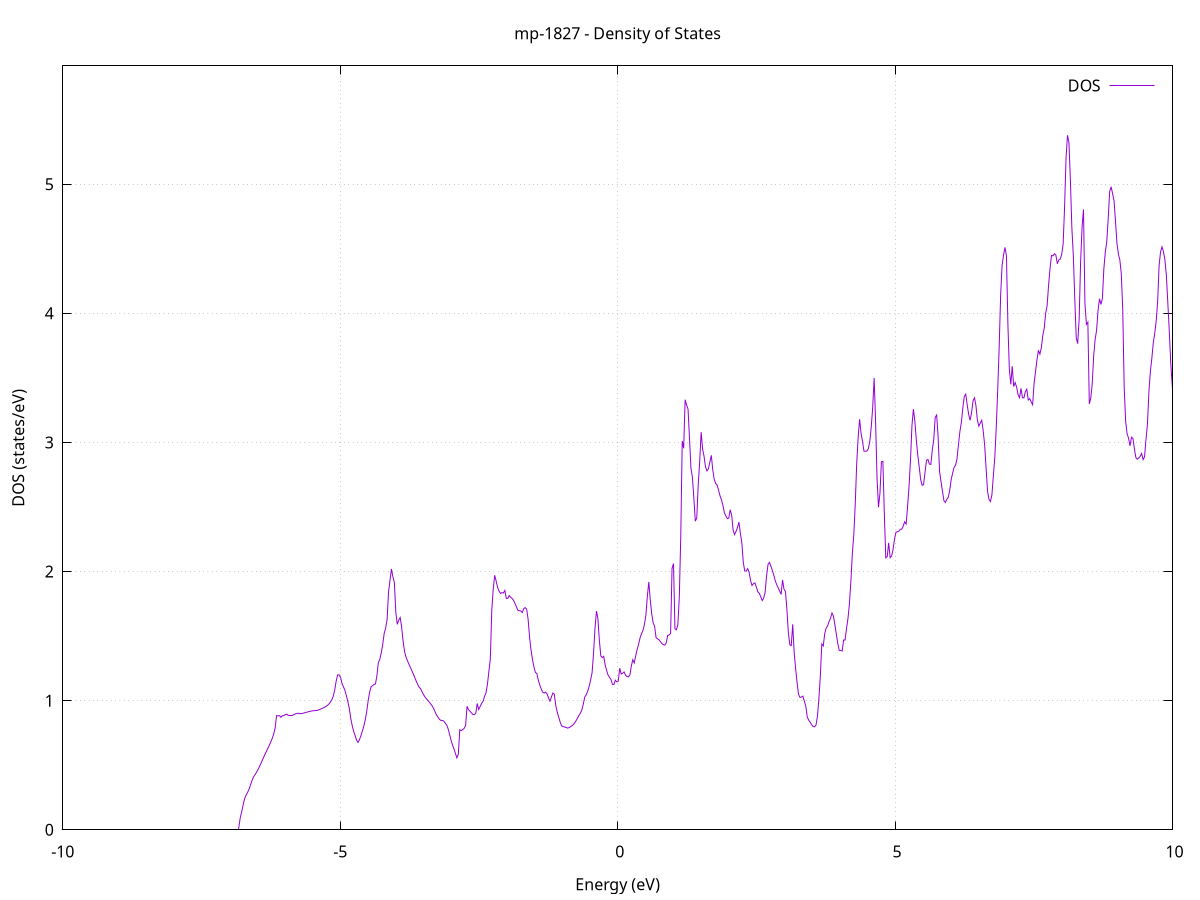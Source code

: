 set title 'mp-1827 - Density of States'
set xlabel 'Energy (eV)'
set ylabel 'DOS (states/eV)'
set grid
set xrange [-10:10]
set yrange [0:5.917]
set xzeroaxis lt -1
set terminal png size 800,600
set output 'mp-1827_dos_gnuplot.png'
plot '-' using 1:2 with lines title 'DOS'
-34.629000 0.000000
-34.602800 0.000000
-34.576600 0.000000
-34.550400 0.000000
-34.524200 0.000000
-34.498000 0.000000
-34.471800 0.000000
-34.445600 0.000000
-34.419400 0.000000
-34.393200 0.000000
-34.367000 0.000000
-34.340800 0.000000
-34.314600 0.000000
-34.288400 0.000000
-34.262100 0.000000
-34.235900 0.000000
-34.209700 0.000000
-34.183500 0.000000
-34.157300 0.000000
-34.131100 0.000000
-34.104900 0.000000
-34.078700 0.000000
-34.052500 0.000000
-34.026300 0.000000
-34.000100 0.000000
-33.973900 0.000000
-33.947700 0.000000
-33.921500 0.000000
-33.895300 0.000000
-33.869100 0.000000
-33.842900 0.000000
-33.816700 0.000000
-33.790500 0.000000
-33.764300 0.000000
-33.738100 0.000000
-33.711900 0.000000
-33.685700 0.000000
-33.659500 0.000000
-33.633300 0.000000
-33.607100 0.000000
-33.580900 0.000000
-33.554700 0.000000
-33.528500 0.000000
-33.502300 0.000000
-33.476100 0.000000
-33.449900 0.000000
-33.423700 0.000000
-33.397500 0.000000
-33.371300 0.000000
-33.345100 0.000000
-33.318800 0.000000
-33.292600 0.000000
-33.266400 0.000000
-33.240200 0.000000
-33.214000 0.000000
-33.187800 0.000000
-33.161600 0.000000
-33.135400 0.000000
-33.109200 0.000000
-33.083000 0.000000
-33.056800 0.000000
-33.030600 0.000000
-33.004400 0.000000
-32.978200 0.000000
-32.952000 0.000000
-32.925800 0.000000
-32.899600 0.000000
-32.873400 0.000000
-32.847200 0.000000
-32.821000 0.000000
-32.794800 0.000000
-32.768600 0.000000
-32.742400 0.000000
-32.716200 0.000000
-32.690000 0.000000
-32.663800 0.000000
-32.637600 0.000000
-32.611400 0.000000
-32.585200 0.000000
-32.559000 0.000000
-32.532800 0.000000
-32.506600 0.000000
-32.480400 0.000000
-32.454200 0.000000
-32.428000 0.000000
-32.401800 0.000000
-32.375500 0.000000
-32.349300 0.000000
-32.323100 0.000000
-32.296900 0.000000
-32.270700 0.000000
-32.244500 484.019100
-32.218300 0.000000
-32.192100 0.000000
-32.165900 0.000000
-32.139700 0.000000
-32.113500 0.000000
-32.087300 0.000000
-32.061100 0.000000
-32.034900 0.000000
-32.008700 0.000000
-31.982500 0.000000
-31.956300 0.000000
-31.930100 0.000000
-31.903900 0.000000
-31.877700 0.000000
-31.851500 0.000000
-31.825300 0.000000
-31.799100 0.000000
-31.772900 0.000000
-31.746700 0.000000
-31.720500 0.000000
-31.694300 0.000000
-31.668100 0.000000
-31.641900 0.000000
-31.615700 0.000000
-31.589500 0.000000
-31.563300 0.000000
-31.537100 0.000000
-31.510900 0.000000
-31.484700 0.000000
-31.458500 0.000000
-31.432200 0.000000
-31.406000 0.000000
-31.379800 0.000000
-31.353600 0.000000
-31.327400 0.000000
-31.301200 0.000000
-31.275000 0.000000
-31.248800 0.000000
-31.222600 0.000000
-31.196400 0.000000
-31.170200 0.000000
-31.144000 0.000000
-31.117800 0.000000
-31.091600 0.000000
-31.065400 0.000000
-31.039200 0.000000
-31.013000 0.000000
-30.986800 0.000000
-30.960600 0.000000
-30.934400 0.000000
-30.908200 0.000000
-30.882000 0.000000
-30.855800 0.000000
-30.829600 0.000000
-30.803400 0.000000
-30.777200 0.000000
-30.751000 0.000000
-30.724800 0.000000
-30.698600 0.000000
-30.672400 0.000000
-30.646200 0.000000
-30.620000 0.000000
-30.593800 0.000000
-30.567600 0.000000
-30.541400 0.000000
-30.515200 0.000000
-30.488900 0.000000
-30.462700 0.000000
-30.436500 0.000000
-30.410300 0.000000
-30.384100 0.000000
-30.357900 0.000000
-30.331700 0.000000
-30.305500 0.000000
-30.279300 0.000000
-30.253100 0.000000
-30.226900 0.000000
-30.200700 0.000000
-30.174500 0.000000
-30.148300 0.000000
-30.122100 0.000000
-30.095900 0.000000
-30.069700 0.000000
-30.043500 0.000000
-30.017300 0.000000
-29.991100 0.000000
-29.964900 0.000000
-29.938700 0.000000
-29.912500 0.000000
-29.886300 0.000000
-29.860100 0.000000
-29.833900 0.000000
-29.807700 0.000000
-29.781500 0.000000
-29.755300 0.000000
-29.729100 0.000000
-29.702900 0.000000
-29.676700 0.000000
-29.650500 0.000000
-29.624300 0.000000
-29.598100 0.000000
-29.571900 0.000000
-29.545600 0.000000
-29.519400 0.000000
-29.493200 0.000000
-29.467000 0.000000
-29.440800 0.000000
-29.414600 0.000000
-29.388400 0.000000
-29.362200 0.000000
-29.336000 0.000000
-29.309800 0.000000
-29.283600 0.000000
-29.257400 0.000000
-29.231200 0.000000
-29.205000 0.000000
-29.178800 0.000000
-29.152600 0.000000
-29.126400 0.000000
-29.100200 0.000000
-29.074000 0.000000
-29.047800 0.000000
-29.021600 0.000000
-28.995400 0.000000
-28.969200 0.000000
-28.943000 0.000000
-28.916800 0.000000
-28.890600 0.000000
-28.864400 0.000000
-28.838200 0.000000
-28.812000 0.000000
-28.785800 0.000000
-28.759600 0.000000
-28.733400 0.000000
-28.707200 0.000000
-28.681000 0.000000
-28.654800 0.000000
-28.628600 0.000000
-28.602300 0.000000
-28.576100 0.000000
-28.549900 0.000000
-28.523700 0.000000
-28.497500 0.000000
-28.471300 0.000000
-28.445100 0.000000
-28.418900 0.000000
-28.392700 0.000000
-28.366500 0.000000
-28.340300 0.000000
-28.314100 0.000000
-28.287900 0.000000
-28.261700 0.000000
-28.235500 0.000000
-28.209300 0.000000
-28.183100 0.000000
-28.156900 0.000000
-28.130700 0.000000
-28.104500 0.000000
-28.078300 0.000000
-28.052100 0.000000
-28.025900 0.000000
-27.999700 0.000000
-27.973500 0.000000
-27.947300 0.000000
-27.921100 0.000000
-27.894900 0.000000
-27.868700 0.000000
-27.842500 0.000000
-27.816300 0.000000
-27.790100 0.000000
-27.763900 0.000000
-27.737700 0.000000
-27.711500 0.000000
-27.685300 0.000000
-27.659000 0.000000
-27.632800 0.000000
-27.606600 0.000000
-27.580400 0.000000
-27.554200 0.000000
-27.528000 0.000000
-27.501800 0.000000
-27.475600 0.000000
-27.449400 0.000000
-27.423200 0.000000
-27.397000 0.000000
-27.370800 0.000000
-27.344600 0.000000
-27.318400 0.000000
-27.292200 0.000000
-27.266000 0.000000
-27.239800 0.000000
-27.213600 0.000000
-27.187400 0.000000
-27.161200 0.000000
-27.135000 0.000000
-27.108800 0.000000
-27.082600 0.000000
-27.056400 0.000000
-27.030200 0.000000
-27.004000 0.000000
-26.977800 0.000000
-26.951600 0.000000
-26.925400 0.000000
-26.899200 0.000000
-26.873000 0.000000
-26.846800 0.000000
-26.820600 0.000000
-26.794400 0.000000
-26.768200 0.000000
-26.742000 0.000000
-26.715700 0.000000
-26.689500 0.000000
-26.663300 0.000000
-26.637100 0.000000
-26.610900 0.000000
-26.584700 0.000000
-26.558500 0.000000
-26.532300 0.000000
-26.506100 0.000000
-26.479900 0.000000
-26.453700 0.000000
-26.427500 0.000000
-26.401300 0.000000
-26.375100 0.000000
-26.348900 0.000000
-26.322700 0.000000
-26.296500 0.000000
-26.270300 0.000000
-26.244100 0.000000
-26.217900 0.000000
-26.191700 0.000000
-26.165500 0.000000
-26.139300 0.000000
-26.113100 0.000000
-26.086900 0.000000
-26.060700 0.000000
-26.034500 0.000000
-26.008300 0.000000
-25.982100 0.000000
-25.955900 0.000000
-25.929700 0.000000
-25.903500 0.000000
-25.877300 0.000000
-25.851100 0.000000
-25.824900 0.000000
-25.798700 0.000000
-25.772400 0.000000
-25.746200 0.000000
-25.720000 0.000000
-25.693800 0.000000
-25.667600 0.000000
-25.641400 0.000000
-25.615200 0.000000
-25.589000 0.000000
-25.562800 0.000000
-25.536600 0.000000
-25.510400 0.000000
-25.484200 0.000000
-25.458000 0.000000
-25.431800 0.000000
-25.405600 0.000000
-25.379400 0.000000
-25.353200 0.000000
-25.327000 0.000000
-25.300800 0.000000
-25.274600 0.000000
-25.248400 0.000000
-25.222200 0.000000
-25.196000 0.000000
-25.169800 0.000000
-25.143600 0.000000
-25.117400 0.000000
-25.091200 0.000000
-25.065000 0.000000
-25.038800 0.000000
-25.012600 0.000000
-24.986400 0.000000
-24.960200 0.000000
-24.934000 0.000000
-24.907800 0.000000
-24.881600 0.000000
-24.855300 0.000000
-24.829100 0.000000
-24.802900 0.000000
-24.776700 0.000000
-24.750500 0.000000
-24.724300 0.000000
-24.698100 0.000000
-24.671900 0.000000
-24.645700 0.000000
-24.619500 0.000000
-24.593300 0.000000
-24.567100 0.000000
-24.540900 0.000000
-24.514700 0.000000
-24.488500 0.000000
-24.462300 0.000000
-24.436100 0.000000
-24.409900 0.000000
-24.383700 0.000000
-24.357500 0.000000
-24.331300 0.000000
-24.305100 0.000000
-24.278900 0.000000
-24.252700 0.000000
-24.226500 0.000000
-24.200300 0.000000
-24.174100 0.000000
-24.147900 0.000000
-24.121700 0.000000
-24.095500 0.000000
-24.069300 0.000000
-24.043100 0.000000
-24.016900 0.000000
-23.990700 0.000000
-23.964500 0.000000
-23.938300 0.000000
-23.912000 0.000000
-23.885800 0.000000
-23.859600 0.000000
-23.833400 0.000000
-23.807200 0.000000
-23.781000 0.000000
-23.754800 0.000000
-23.728600 0.000000
-23.702400 0.000000
-23.676200 0.000000
-23.650000 0.000000
-23.623800 0.000000
-23.597600 0.000000
-23.571400 0.000000
-23.545200 0.000000
-23.519000 0.000000
-23.492800 0.000000
-23.466600 0.000000
-23.440400 0.000000
-23.414200 0.000000
-23.388000 0.000000
-23.361800 0.000000
-23.335600 0.000000
-23.309400 0.000000
-23.283200 0.000000
-23.257000 0.000000
-23.230800 0.000000
-23.204600 0.000000
-23.178400 0.000000
-23.152200 0.000000
-23.126000 0.000000
-23.099800 0.000000
-23.073600 0.000000
-23.047400 0.000000
-23.021200 0.000000
-22.995000 0.000000
-22.968700 0.000000
-22.942500 0.000000
-22.916300 0.000000
-22.890100 0.000000
-22.863900 0.000000
-22.837700 0.000000
-22.811500 0.000000
-22.785300 0.000000
-22.759100 0.000000
-22.732900 0.000000
-22.706700 0.000000
-22.680500 0.000000
-22.654300 0.000000
-22.628100 0.000000
-22.601900 0.000000
-22.575700 0.000000
-22.549500 0.000000
-22.523300 0.000000
-22.497100 0.000000
-22.470900 0.000000
-22.444700 0.000000
-22.418500 0.000000
-22.392300 0.000000
-22.366100 0.000000
-22.339900 0.000000
-22.313700 0.000000
-22.287500 0.000000
-22.261300 0.000000
-22.235100 0.000000
-22.208900 0.000000
-22.182700 0.000000
-22.156500 0.000000
-22.130300 0.000000
-22.104100 0.000000
-22.077900 0.000000
-22.051700 0.000000
-22.025400 0.000000
-21.999200 0.000000
-21.973000 0.000000
-21.946800 0.000000
-21.920600 0.000000
-21.894400 0.000000
-21.868200 0.000000
-21.842000 0.000000
-21.815800 0.000000
-21.789600 0.000000
-21.763400 0.000000
-21.737200 0.000000
-21.711000 0.000000
-21.684800 0.000000
-21.658600 0.000000
-21.632400 0.000000
-21.606200 0.000000
-21.580000 0.000000
-21.553800 0.000000
-21.527600 0.000000
-21.501400 0.000000
-21.475200 0.000000
-21.449000 0.000000
-21.422800 0.000000
-21.396600 0.000000
-21.370400 0.000000
-21.344200 0.000000
-21.318000 0.000000
-21.291800 0.000000
-21.265600 0.000000
-21.239400 0.000000
-21.213200 0.000000
-21.187000 0.000000
-21.160800 0.000000
-21.134600 0.000000
-21.108400 0.000000
-21.082100 0.000000
-21.055900 0.000000
-21.029700 0.000000
-21.003500 0.000000
-20.977300 0.000000
-20.951100 0.000000
-20.924900 0.000000
-20.898700 0.000000
-20.872500 0.000000
-20.846300 0.000000
-20.820100 0.000000
-20.793900 0.000000
-20.767700 0.000000
-20.741500 0.000000
-20.715300 0.000000
-20.689100 0.000000
-20.662900 0.000000
-20.636700 0.000000
-20.610500 0.000000
-20.584300 0.000000
-20.558100 0.000000
-20.531900 0.000000
-20.505700 0.000000
-20.479500 0.000000
-20.453300 0.000000
-20.427100 0.000000
-20.400900 0.000000
-20.374700 0.000000
-20.348500 0.000000
-20.322300 0.000000
-20.296100 0.000000
-20.269900 0.000000
-20.243700 0.000000
-20.217500 0.000000
-20.191300 0.000000
-20.165100 0.000000
-20.138800 0.000000
-20.112600 0.000000
-20.086400 0.000000
-20.060200 0.000000
-20.034000 0.000000
-20.007800 0.000000
-19.981600 0.000000
-19.955400 0.000000
-19.929200 0.000000
-19.903000 0.000000
-19.876800 0.000000
-19.850600 0.000000
-19.824400 0.000000
-19.798200 0.000000
-19.772000 0.000000
-19.745800 0.000000
-19.719600 0.000000
-19.693400 0.000000
-19.667200 0.000000
-19.641000 0.000000
-19.614800 0.000000
-19.588600 0.000000
-19.562400 0.000000
-19.536200 0.000000
-19.510000 0.000000
-19.483800 0.000000
-19.457600 0.000000
-19.431400 0.000000
-19.405200 0.000000
-19.379000 0.000000
-19.352800 0.000000
-19.326600 0.000000
-19.300400 0.000000
-19.274200 0.000000
-19.248000 0.000000
-19.221800 0.000000
-19.195500 0.000000
-19.169300 0.000000
-19.143100 0.000000
-19.116900 0.000000
-19.090700 0.000000
-19.064500 0.000000
-19.038300 0.000000
-19.012100 0.000000
-18.985900 0.000000
-18.959700 0.000000
-18.933500 0.000000
-18.907300 0.000000
-18.881100 0.000000
-18.854900 0.000000
-18.828700 0.000000
-18.802500 0.000000
-18.776300 0.000000
-18.750100 0.000000
-18.723900 0.000000
-18.697700 0.000000
-18.671500 0.000000
-18.645300 0.000000
-18.619100 0.000000
-18.592900 0.000000
-18.566700 0.000000
-18.540500 0.000000
-18.514300 0.000000
-18.488100 0.000000
-18.461900 0.000000
-18.435700 0.000000
-18.409500 0.000000
-18.383300 0.000000
-18.357100 0.000000
-18.330900 0.000000
-18.304700 0.000000
-18.278500 0.000000
-18.252200 0.000000
-18.226000 0.000000
-18.199800 0.000000
-18.173600 0.000000
-18.147400 0.000000
-18.121200 0.000000
-18.095000 0.000000
-18.068800 0.000000
-18.042600 0.000000
-18.016400 0.000000
-17.990200 0.000000
-17.964000 0.000000
-17.937800 0.000000
-17.911600 0.000000
-17.885400 0.000000
-17.859200 0.000000
-17.833000 0.000000
-17.806800 0.000000
-17.780600 0.000000
-17.754400 0.000000
-17.728200 0.000000
-17.702000 0.000000
-17.675800 0.000000
-17.649600 0.000000
-17.623400 0.000000
-17.597200 0.000000
-17.571000 0.000000
-17.544800 0.000000
-17.518600 0.000000
-17.492400 0.000000
-17.466200 0.000000
-17.440000 0.000000
-17.413800 0.000000
-17.387600 0.000000
-17.361400 0.000000
-17.335200 0.000000
-17.308900 0.000000
-17.282700 0.000000
-17.256500 0.000000
-17.230300 0.000000
-17.204100 0.000000
-17.177900 0.000000
-17.151700 0.000000
-17.125500 0.000000
-17.099300 0.000000
-17.073100 0.000000
-17.046900 0.000000
-17.020700 0.000000
-16.994500 0.000000
-16.968300 0.000000
-16.942100 0.000000
-16.915900 0.000000
-16.889700 0.000000
-16.863500 0.000000
-16.837300 0.000000
-16.811100 0.000000
-16.784900 0.000000
-16.758700 0.000000
-16.732500 0.000000
-16.706300 0.000000
-16.680100 0.000000
-16.653900 0.000000
-16.627700 0.000000
-16.601500 0.000000
-16.575300 0.000000
-16.549100 0.000000
-16.522900 0.000000
-16.496700 0.000000
-16.470500 0.000000
-16.444300 0.000000
-16.418100 0.000000
-16.391900 0.000000
-16.365600 0.000000
-16.339400 0.000000
-16.313200 0.000000
-16.287000 0.000000
-16.260800 0.000000
-16.234600 0.000000
-16.208400 0.000000
-16.182200 0.000000
-16.156000 0.000000
-16.129800 0.000000
-16.103600 0.000000
-16.077400 0.000000
-16.051200 0.000000
-16.025000 0.000000
-15.998800 0.000000
-15.972600 0.000000
-15.946400 0.000000
-15.920200 0.000000
-15.894000 0.000000
-15.867800 0.000000
-15.841600 0.000000
-15.815400 0.000000
-15.789200 0.000000
-15.763000 0.000000
-15.736800 0.000000
-15.710600 0.000000
-15.684400 0.000000
-15.658200 0.000000
-15.632000 0.000000
-15.605800 0.000000
-15.579600 0.000000
-15.553400 0.000000
-15.527200 0.000000
-15.501000 0.000000
-15.474800 0.000000
-15.448600 0.000000
-15.422300 0.000000
-15.396100 0.000000
-15.369900 0.000000
-15.343700 0.000000
-15.317500 0.000000
-15.291300 0.000000
-15.265100 0.000000
-15.238900 0.000000
-15.212700 0.000000
-15.186500 0.000000
-15.160300 0.000000
-15.134100 0.000000
-15.107900 0.000000
-15.081700 0.000000
-15.055500 0.000000
-15.029300 0.000000
-15.003100 0.000000
-14.976900 0.000000
-14.950700 0.000000
-14.924500 0.000000
-14.898300 0.000000
-14.872100 0.000000
-14.845900 0.000000
-14.819700 0.000000
-14.793500 0.000000
-14.767300 0.000000
-14.741100 0.000000
-14.714900 0.000000
-14.688700 0.000000
-14.662500 0.000000
-14.636300 0.000000
-14.610100 0.000000
-14.583900 0.000000
-14.557700 0.000000
-14.531500 0.000000
-14.505200 0.000000
-14.479000 0.000000
-14.452800 0.000000
-14.426600 0.000000
-14.400400 152.693200
-14.374200 38.112400
-14.348000 32.061100
-14.321800 133.279300
-14.295600 0.000000
-14.269400 0.000000
-14.243200 0.000000
-14.217000 0.000000
-14.190800 0.000000
-14.164600 0.000000
-14.138400 0.000000
-14.112200 0.000000
-14.086000 0.000000
-14.059800 0.000000
-14.033600 0.000000
-14.007400 0.000000
-13.981200 0.000000
-13.955000 0.000000
-13.928800 0.000000
-13.902600 0.000000
-13.876400 0.000000
-13.850200 0.000000
-13.824000 0.000000
-13.797800 0.000000
-13.771600 0.000000
-13.745400 0.000000
-13.719200 0.000000
-13.693000 0.000000
-13.666800 0.000000
-13.640600 0.000000
-13.614400 0.000000
-13.588200 0.000000
-13.561900 0.000000
-13.535700 0.000000
-13.509500 0.000000
-13.483300 0.000000
-13.457100 0.000000
-13.430900 0.000000
-13.404700 0.000000
-13.378500 0.000000
-13.352300 0.000000
-13.326100 0.000000
-13.299900 0.000000
-13.273700 0.000000
-13.247500 0.000000
-13.221300 0.000000
-13.195100 0.000000
-13.168900 0.000000
-13.142700 0.000000
-13.116500 0.000000
-13.090300 0.000000
-13.064100 0.000000
-13.037900 0.000000
-13.011700 0.000000
-12.985500 0.000000
-12.959300 0.000000
-12.933100 0.000000
-12.906900 0.000000
-12.880700 0.000000
-12.854500 0.000000
-12.828300 0.000000
-12.802100 0.000000
-12.775900 0.000000
-12.749700 0.000000
-12.723500 0.000000
-12.697300 0.000000
-12.671100 0.000000
-12.644900 0.000000
-12.618600 0.000000
-12.592400 0.000000
-12.566200 0.000000
-12.540000 0.000000
-12.513800 0.000000
-12.487600 0.000000
-12.461400 0.000000
-12.435200 0.000000
-12.409000 0.000000
-12.382800 0.000000
-12.356600 0.000000
-12.330400 0.000000
-12.304200 0.000000
-12.278000 0.000000
-12.251800 0.000000
-12.225600 0.000000
-12.199400 0.000000
-12.173200 0.000000
-12.147000 0.000000
-12.120800 0.000000
-12.094600 0.000000
-12.068400 0.000000
-12.042200 0.000000
-12.016000 0.000000
-11.989800 0.000000
-11.963600 0.000000
-11.937400 0.000000
-11.911200 0.000000
-11.885000 0.000000
-11.858800 0.000000
-11.832600 0.000000
-11.806400 0.000000
-11.780200 0.000000
-11.754000 0.000000
-11.727800 0.000000
-11.701600 0.000000
-11.675300 113.182700
-11.649100 69.197200
-11.622900 160.032900
-11.596700 188.384900
-11.570500 107.844400
-11.544300 62.089600
-11.518100 85.557800
-11.491900 27.745100
-11.465700 24.631000
-11.439500 45.496200
-11.413300 55.970700
-11.387100 139.776000
-11.360900 146.415700
-11.334700 135.621200
-11.308500 69.231000
-11.282300 119.189000
-11.256100 83.345800
-11.229900 89.505000
-11.203700 0.000000
-11.177500 0.000000
-11.151300 0.000000
-11.125100 0.000000
-11.098900 0.000000
-11.072700 0.000000
-11.046500 0.000000
-11.020300 0.000000
-10.994100 0.000000
-10.967900 0.000000
-10.941700 0.000000
-10.915500 0.000000
-10.889300 0.000000
-10.863100 0.000000
-10.836900 0.000000
-10.810700 0.000000
-10.784500 0.000000
-10.758300 0.000000
-10.732000 0.000000
-10.705800 0.000000
-10.679600 0.000000
-10.653400 0.000000
-10.627200 0.000000
-10.601000 0.000000
-10.574800 0.000000
-10.548600 0.000000
-10.522400 0.000000
-10.496200 0.000000
-10.470000 0.000000
-10.443800 0.000000
-10.417600 0.000000
-10.391400 0.000000
-10.365200 0.000000
-10.339000 0.000000
-10.312800 0.000000
-10.286600 0.000000
-10.260400 0.000000
-10.234200 0.000000
-10.208000 0.000000
-10.181800 0.000000
-10.155600 0.000000
-10.129400 0.000000
-10.103200 0.000000
-10.077000 0.000000
-10.050800 0.000000
-10.024600 0.000000
-9.998400 0.000000
-9.972200 0.000000
-9.946000 0.000000
-9.919800 0.000000
-9.893600 0.000000
-9.867400 0.000000
-9.841200 0.000000
-9.815000 0.000000
-9.788700 0.000000
-9.762500 0.000000
-9.736300 0.000000
-9.710100 0.000000
-9.683900 0.000000
-9.657700 0.000000
-9.631500 0.000000
-9.605300 0.000000
-9.579100 0.000000
-9.552900 0.000000
-9.526700 0.000000
-9.500500 0.000000
-9.474300 0.000000
-9.448100 0.000000
-9.421900 0.000000
-9.395700 0.000000
-9.369500 0.000000
-9.343300 0.000000
-9.317100 0.000000
-9.290900 0.000000
-9.264700 0.000000
-9.238500 0.000000
-9.212300 0.000000
-9.186100 0.000000
-9.159900 0.000000
-9.133700 0.000000
-9.107500 0.000000
-9.081300 0.000000
-9.055100 0.000000
-9.028900 0.000000
-9.002700 0.000000
-8.976500 0.000000
-8.950300 0.000000
-8.924100 0.000000
-8.897900 0.000000
-8.871700 0.000000
-8.845400 0.000000
-8.819200 0.000000
-8.793000 0.000000
-8.766800 0.000000
-8.740600 0.000000
-8.714400 0.000000
-8.688200 0.000000
-8.662000 0.000000
-8.635800 0.000000
-8.609600 0.000000
-8.583400 0.000000
-8.557200 0.000000
-8.531000 0.000000
-8.504800 0.000000
-8.478600 0.000000
-8.452400 0.000000
-8.426200 0.000000
-8.400000 0.000000
-8.373800 0.000000
-8.347600 0.000000
-8.321400 0.000000
-8.295200 0.000000
-8.269000 0.000000
-8.242800 0.000000
-8.216600 0.000000
-8.190400 0.000000
-8.164200 0.000000
-8.138000 0.000000
-8.111800 0.000000
-8.085600 0.000000
-8.059400 0.000000
-8.033200 0.000000
-8.007000 0.000000
-7.980800 0.000000
-7.954600 0.000000
-7.928400 0.000000
-7.902100 0.000000
-7.875900 0.000000
-7.849700 0.000000
-7.823500 0.000000
-7.797300 0.000000
-7.771100 0.000000
-7.744900 0.000000
-7.718700 0.000000
-7.692500 0.000000
-7.666300 0.000000
-7.640100 0.000000
-7.613900 0.000000
-7.587700 0.000000
-7.561500 0.000000
-7.535300 0.000000
-7.509100 0.000000
-7.482900 0.000000
-7.456700 0.000000
-7.430500 0.000000
-7.404300 0.000000
-7.378100 0.000000
-7.351900 0.000000
-7.325700 0.000000
-7.299500 0.000000
-7.273300 0.000000
-7.247100 0.000000
-7.220900 0.000000
-7.194700 0.000000
-7.168500 0.000000
-7.142300 0.000000
-7.116100 0.000000
-7.089900 0.000000
-7.063700 0.000000
-7.037500 0.000000
-7.011300 0.000000
-6.985100 0.000000
-6.958800 0.000000
-6.932600 0.000000
-6.906400 0.000000
-6.880200 0.000000
-6.854000 0.000000
-6.827800 0.000000
-6.801600 0.094000
-6.775400 0.140200
-6.749200 0.193200
-6.723000 0.240900
-6.696800 0.268100
-6.670600 0.288200
-6.644400 0.313200
-6.618200 0.345200
-6.592000 0.378500
-6.565800 0.406600
-6.539600 0.423600
-6.513400 0.442200
-6.487200 0.461600
-6.461000 0.484200
-6.434800 0.508500
-6.408600 0.533700
-6.382400 0.559200
-6.356200 0.584500
-6.330000 0.608100
-6.303800 0.630800
-6.277600 0.654900
-6.251400 0.680100
-6.225200 0.707900
-6.199000 0.741500
-6.172800 0.789600
-6.146600 0.884800
-6.120400 0.882400
-6.094200 0.884600
-6.068000 0.871100
-6.041800 0.883300
-6.015500 0.884300
-5.989300 0.892700
-5.963100 0.895600
-5.936900 0.885800
-5.910700 0.884200
-5.884500 0.884200
-5.858300 0.887000
-5.832100 0.892600
-5.805900 0.897700
-5.779700 0.901300
-5.753500 0.902800
-5.727300 0.899400
-5.701100 0.899900
-5.674900 0.902100
-5.648700 0.905400
-5.622500 0.908600
-5.596300 0.911500
-5.570100 0.914500
-5.543900 0.917300
-5.517700 0.919600
-5.491500 0.921800
-5.465300 0.922600
-5.439100 0.923300
-5.412900 0.925300
-5.386700 0.928600
-5.360500 0.933400
-5.334300 0.938200
-5.308100 0.943100
-5.281900 0.948900
-5.255700 0.955800
-5.229500 0.964000
-5.203300 0.974800
-5.177100 0.989300
-5.150900 1.007300
-5.124700 1.035900
-5.098500 1.083900
-5.072200 1.152900
-5.046000 1.199800
-5.019800 1.200300
-4.993600 1.181000
-4.967400 1.133000
-4.941200 1.107100
-4.915000 1.079700
-4.888800 1.039000
-4.862600 0.993600
-4.836400 0.940000
-4.810200 0.863400
-4.784000 0.806900
-4.757800 0.762200
-4.731600 0.729600
-4.705400 0.694600
-4.679200 0.676800
-4.653000 0.697700
-4.626800 0.728400
-4.600600 0.764900
-4.574400 0.803000
-4.548200 0.852500
-4.522000 0.918300
-4.495800 1.001300
-4.469600 1.066800
-4.443400 1.108600
-4.417200 1.116200
-4.391000 1.125300
-4.364800 1.129400
-4.338600 1.195300
-4.312400 1.295100
-4.286200 1.321000
-4.260000 1.371800
-4.233800 1.436200
-4.207600 1.520800
-4.181400 1.562300
-4.155100 1.628800
-4.128900 1.843000
-4.102700 1.933900
-4.076500 2.020000
-4.050300 1.958900
-4.024100 1.915000
-3.997900 1.683900
-3.971700 1.591200
-3.945500 1.624000
-3.919300 1.644000
-3.893100 1.568900
-3.866900 1.461900
-3.840700 1.381000
-3.814500 1.338500
-3.788300 1.309200
-3.762100 1.283400
-3.735900 1.258100
-3.709700 1.233100
-3.683500 1.206800
-3.657300 1.180000
-3.631100 1.152200
-3.604900 1.127400
-3.578700 1.105200
-3.552500 1.093300
-3.526300 1.070100
-3.500100 1.048700
-3.473900 1.029600
-3.447700 1.015300
-3.421500 1.002300
-3.395300 0.988600
-3.369100 0.974500
-3.342900 0.959500
-3.316700 0.940000
-3.290500 0.913100
-3.264300 0.888700
-3.238100 0.872700
-3.211800 0.856100
-3.185600 0.846700
-3.159400 0.847200
-3.133200 0.842000
-3.107000 0.825000
-3.080800 0.811800
-3.054600 0.780900
-3.028400 0.738900
-3.002200 0.693500
-2.976000 0.656300
-2.949800 0.626500
-2.923600 0.591500
-2.897400 0.556700
-2.871200 0.585800
-2.845000 0.774700
-2.818800 0.768500
-2.792600 0.776000
-2.766400 0.785600
-2.740200 0.808300
-2.714000 0.955900
-2.687800 0.929800
-2.661600 0.918600
-2.635400 0.905500
-2.609200 0.893500
-2.583000 0.891400
-2.556800 0.902800
-2.530600 0.978200
-2.504400 0.931200
-2.478200 0.955600
-2.452000 0.978700
-2.425800 0.994700
-2.399600 1.032600
-2.373400 1.060600
-2.347200 1.124800
-2.321000 1.225500
-2.294800 1.322600
-2.268500 1.701200
-2.242300 1.864700
-2.216100 1.971400
-2.189900 1.926400
-2.163700 1.877300
-2.137500 1.848900
-2.111300 1.830400
-2.085100 1.837500
-2.058900 1.833600
-2.032700 1.853700
-2.006500 1.791300
-1.980300 1.792700
-1.954100 1.814400
-1.927900 1.800800
-1.901700 1.791600
-1.875500 1.776800
-1.849300 1.752200
-1.823100 1.725700
-1.796900 1.699300
-1.770700 1.696900
-1.744500 1.694300
-1.718300 1.682400
-1.692100 1.713400
-1.665900 1.720800
-1.639700 1.708500
-1.613500 1.631100
-1.587300 1.491400
-1.561100 1.391600
-1.534900 1.319300
-1.508700 1.261600
-1.482500 1.219100
-1.456300 1.209900
-1.430100 1.159400
-1.403900 1.121300
-1.377700 1.091500
-1.351500 1.065400
-1.325200 1.058900
-1.299000 1.065700
-1.272800 1.053700
-1.246600 1.022000
-1.220400 0.996200
-1.194200 1.027700
-1.168000 1.059300
-1.141800 1.049800
-1.115600 0.964000
-1.089400 0.912300
-1.063200 0.875200
-1.037000 0.835600
-1.010800 0.805600
-0.984600 0.799100
-0.958400 0.796500
-0.932200 0.792800
-0.906000 0.787800
-0.879800 0.790400
-0.853600 0.797000
-0.827400 0.804100
-0.801200 0.813600
-0.775000 0.828100
-0.748800 0.845600
-0.722600 0.865500
-0.696400 0.886400
-0.670200 0.904600
-0.644000 0.930200
-0.617800 0.975200
-0.591600 1.029800
-0.565400 1.045700
-0.539200 1.074300
-0.513000 1.112600
-0.486800 1.160300
-0.460600 1.216900
-0.434400 1.368900
-0.408200 1.561100
-0.381900 1.693800
-0.355700 1.635300
-0.329500 1.466400
-0.303300 1.346200
-0.277100 1.334700
-0.250900 1.343600
-0.224700 1.276400
-0.198500 1.233400
-0.172300 1.198400
-0.146100 1.180400
-0.119900 1.163300
-0.093700 1.126700
-0.067500 1.125500
-0.041300 1.158400
-0.015100 1.145300
0.011100 1.151100
0.037300 1.251800
0.063500 1.206700
0.089700 1.212200
0.115900 1.222900
0.142100 1.197100
0.168300 1.187100
0.194500 1.184500
0.220700 1.198700
0.246900 1.268800
0.273100 1.317500
0.299300 1.292300
0.325500 1.348000
0.351700 1.397000
0.377900 1.437000
0.404100 1.486700
0.430300 1.518600
0.456500 1.543800
0.482700 1.590800
0.508900 1.661200
0.535100 1.806100
0.561400 1.920100
0.587600 1.784000
0.613800 1.672700
0.640000 1.603300
0.666200 1.577100
0.692400 1.488500
0.718600 1.479500
0.744800 1.471900
0.771000 1.457200
0.797200 1.442900
0.823400 1.434200
0.849600 1.430400
0.875800 1.447900
0.902000 1.505900
0.928200 1.508800
0.954400 1.520700
0.980600 2.025000
1.006800 2.062000
1.033000 1.556800
1.059200 1.549300
1.085400 1.587900
1.111600 1.805500
1.137800 2.277800
1.164000 3.010500
1.190200 2.955300
1.216400 3.331400
1.242600 3.289800
1.268800 3.258700
1.295000 3.032300
1.321200 2.801300
1.347400 2.729700
1.373600 2.569500
1.399800 2.390000
1.426000 2.415600
1.452200 2.672900
1.478400 2.846900
1.504700 3.080300
1.530900 2.950600
1.557100 2.894100
1.583300 2.811600
1.609500 2.779600
1.635700 2.796400
1.661900 2.848000
1.688100 2.900200
1.714300 2.788400
1.740500 2.714400
1.766700 2.682300
1.792900 2.670500
1.819100 2.629900
1.845300 2.586500
1.871500 2.554900
1.897700 2.511700
1.923900 2.454900
1.950100 2.431400
1.976300 2.410100
2.002500 2.414000
2.028700 2.478600
2.054900 2.437800
2.081100 2.321000
2.107300 2.286500
2.133500 2.310900
2.159700 2.341400
2.185900 2.383300
2.212100 2.297900
2.238300 2.221900
2.264500 2.070500
2.290700 2.005700
2.316900 2.003200
2.343100 2.022500
2.369300 1.994200
2.395500 1.930900
2.421700 1.892300
2.448000 1.906000
2.474200 1.912200
2.500400 1.879300
2.526600 1.842600
2.552800 1.832400
2.579000 1.804700
2.605200 1.774900
2.631400 1.794000
2.657600 1.838100
2.683800 1.965100
2.710000 2.054200
2.736200 2.071200
2.762400 2.040900
2.788600 2.007900
2.814800 1.971400
2.841000 1.928400
2.867200 1.898200
2.893400 1.873800
2.919600 1.849100
2.945800 1.823200
2.972000 1.935100
2.998200 1.863700
3.024400 1.844200
3.050600 1.706400
3.076800 1.527600
3.103000 1.432500
3.129200 1.426400
3.155400 1.591700
3.181600 1.371000
3.207800 1.248600
3.234000 1.139600
3.260200 1.048500
3.286400 1.024800
3.312600 1.028400
3.338800 1.035300
3.365000 0.996500
3.391300 0.955900
3.417500 0.873600
3.443700 0.848900
3.469900 0.833600
3.496100 0.814300
3.522300 0.800900
3.548500 0.797100
3.574700 0.810500
3.600900 0.879200
3.627100 1.015700
3.653300 1.193400
3.679500 1.438900
3.705700 1.423400
3.731900 1.518300
3.758100 1.562100
3.784300 1.579300
3.810500 1.613200
3.836700 1.639000
3.862900 1.679300
3.889100 1.654500
3.915300 1.587700
3.941500 1.514100
3.967700 1.443300
3.993900 1.389900
4.020100 1.389000
4.046300 1.384900
4.072500 1.470000
4.098700 1.469700
4.124900 1.559000
4.151100 1.636200
4.177300 1.749700
4.203500 1.924800
4.229700 2.136100
4.255900 2.282500
4.282100 2.521500
4.308300 2.833400
4.334600 3.040600
4.360800 3.180500
4.387000 3.071500
4.413200 3.008000
4.439400 2.932600
4.465600 2.932000
4.491800 2.933400
4.518000 2.950700
4.544200 3.006500
4.570400 3.118800
4.596600 3.270400
4.622800 3.499800
4.649000 3.160400
4.675200 2.720200
4.701400 2.498400
4.727600 2.606400
4.753800 2.851500
4.780000 2.854200
4.806200 2.453100
4.832400 2.106500
4.858600 2.116200
4.884800 2.223200
4.911000 2.107500
4.937200 2.119200
4.963400 2.170800
4.989600 2.251100
5.015800 2.304300
5.042000 2.308500
5.068200 2.313000
5.094400 2.327400
5.120600 2.328500
5.146800 2.352100
5.173000 2.385500
5.199200 2.368600
5.225400 2.502100
5.251600 2.658600
5.277900 2.861400
5.304100 3.128600
5.330300 3.258200
5.356500 3.165000
5.382700 3.020100
5.408900 2.903800
5.435100 2.810300
5.461300 2.712400
5.487500 2.668200
5.513700 2.673400
5.539900 2.769600
5.566100 2.861300
5.592300 2.868500
5.618500 2.832800
5.644700 2.829900
5.670900 2.941800
5.697100 3.022900
5.723300 3.194700
5.749500 3.212700
5.775700 3.044600
5.801900 2.774700
5.828100 2.696900
5.854300 2.622300
5.880500 2.548900
5.906700 2.535100
5.932900 2.559700
5.959100 2.575500
5.985300 2.630500
6.011500 2.712900
6.037700 2.762900
6.063900 2.806900
6.090100 2.825000
6.116300 2.872400
6.142500 2.984000
6.168700 3.085700
6.195000 3.156200
6.221200 3.265700
6.247400 3.356500
6.273600 3.374500
6.299800 3.291500
6.326000 3.217700
6.352200 3.171700
6.378400 3.230500
6.404600 3.321100
6.430800 3.346100
6.457000 3.288300
6.483200 3.174300
6.509400 3.126300
6.535600 3.149800
6.561800 3.172000
6.588000 3.091400
6.614200 2.982400
6.640400 2.801300
6.666600 2.621900
6.692800 2.559100
6.719000 2.542700
6.745200 2.592900
6.771400 2.741500
6.797600 2.884900
6.823800 3.121100
6.850000 3.407000
6.876200 3.736500
6.902400 4.138400
6.928600 4.371300
6.954800 4.450800
6.981000 4.510900
7.007200 4.446300
7.033400 3.917200
7.059600 3.566600
7.085800 3.449900
7.112000 3.590700
7.138300 3.432700
7.164500 3.464100
7.190700 3.429400
7.216900 3.371000
7.243100 3.346200
7.269300 3.419200
7.295500 3.348100
7.321700 3.344400
7.347900 3.393400
7.374100 3.412600
7.400300 3.328900
7.426500 3.339500
7.452700 3.314600
7.478900 3.292200
7.505100 3.456800
7.531300 3.548400
7.557500 3.641200
7.583700 3.714500
7.609900 3.683700
7.636100 3.733900
7.662300 3.828500
7.688500 3.884400
7.714700 4.002600
7.740900 4.061200
7.767100 4.220500
7.793300 4.350000
7.819500 4.449400
7.845700 4.445000
7.871900 4.462000
7.898100 4.451900
7.924300 4.384100
7.950500 4.414200
7.976700 4.420200
8.002900 4.456100
8.029100 4.536800
8.055300 4.826800
8.081600 5.206700
8.107800 5.379500
8.134000 5.321100
8.160200 5.030100
8.186400 4.660900
8.212600 4.447800
8.238800 4.116200
8.265000 3.810700
8.291200 3.765900
8.317400 3.952700
8.343600 4.393800
8.369800 4.665300
8.396000 4.805100
8.422200 4.074600
8.448400 3.914400
8.474600 3.931700
8.500800 3.298400
8.527000 3.343300
8.553200 3.454400
8.579400 3.670600
8.605600 3.797200
8.631800 3.869000
8.658000 4.021500
8.684200 4.113900
8.710400 4.069200
8.736600 4.115000
8.762800 4.345500
8.789000 4.476100
8.815200 4.554500
8.841400 4.733500
8.867600 4.943100
8.893800 4.980500
8.920000 4.928000
8.946200 4.872300
8.972400 4.715500
8.998600 4.543300
9.024900 4.460100
9.051100 4.414000
9.077300 4.306100
9.103500 4.026300
9.129700 3.422200
9.155900 3.164400
9.182100 3.066400
9.208300 3.032800
9.234500 2.973700
9.260700 3.040700
9.286900 3.031500
9.313100 2.952800
9.339300 2.883600
9.365500 2.870400
9.391700 2.880500
9.417900 2.892600
9.444100 2.915100
9.470300 2.867000
9.496500 2.889800
9.522700 3.027100
9.548900 3.144000
9.575100 3.394900
9.601300 3.550200
9.627500 3.649900
9.653700 3.772100
9.679900 3.846100
9.706100 3.940300
9.732300 4.089200
9.758500 4.370100
9.784700 4.476800
9.810900 4.515300
9.837100 4.477700
9.863300 4.415000
9.889500 4.293800
9.915700 4.081300
9.941900 3.863500
9.968200 3.618000
9.994400 3.445500
10.020600 3.306200
10.046800 2.957300
10.073000 2.822900
10.099200 2.731500
10.125400 2.689100
10.151600 2.665600
10.177800 2.731700
10.204000 2.811600
10.230200 2.859800
10.256400 2.878700
10.282600 2.936100
10.308800 2.910300
10.335000 2.832500
10.361200 2.773800
10.387400 2.784100
10.413600 2.850300
10.439800 2.945600
10.466000 2.978300
10.492200 2.947900
10.518400 2.948900
10.544600 2.986400
10.570800 3.049800
10.597000 2.969900
10.623200 2.943600
10.649400 2.970900
10.675600 2.991200
10.701800 2.843200
10.728000 2.716000
10.754200 2.626800
10.780400 2.505300
10.806600 2.348000
10.832800 2.291700
10.859000 2.250900
10.885200 2.186100
10.911500 2.277200
10.937700 2.578900
10.963900 2.718700
10.990100 2.654100
11.016300 2.449900
11.042500 2.315200
11.068700 2.234800
11.094900 2.249900
11.121100 2.285600
11.147300 2.310400
11.173500 2.401900
11.199700 2.365400
11.225900 2.264400
11.252100 2.225800
11.278300 2.254500
11.304500 2.345100
11.330700 2.448600
11.356900 2.517500
11.383100 2.727700
11.409300 2.837600
11.435500 3.041900
11.461700 3.163600
11.487900 3.311500
11.514100 3.479400
11.540300 3.665400
11.566500 3.766400
11.592700 3.960000
11.618900 4.072500
11.645100 4.108600
11.671300 3.981000
11.697500 3.811000
11.723700 3.686000
11.749900 3.550100
11.776100 3.473900
11.802300 3.475500
11.828500 3.406200
11.854800 3.526300
11.881000 3.701700
11.907200 3.807200
11.933400 3.550500
11.959600 3.097200
11.985800 3.054800
12.012000 3.130700
12.038200 3.213300
12.064400 3.336300
12.090600 3.596300
12.116800 3.662500
12.143000 3.665100
12.169200 3.661200
12.195400 3.766800
12.221600 3.903600
12.247800 3.246800
12.274000 2.844900
12.300200 2.681900
12.326400 2.570600
12.352600 2.611600
12.378800 2.697900
12.405000 2.840700
12.431200 3.058500
12.457400 3.429000
12.483600 3.830500
12.509800 4.188100
12.536000 3.968700
12.562200 3.828800
12.588400 3.628900
12.614600 3.333400
12.640800 3.003300
12.667000 2.848800
12.693200 2.901100
12.719400 3.184900
12.745600 3.667900
12.771800 3.778400
12.798100 3.862600
12.824300 3.989100
12.850500 4.053300
12.876700 4.308300
12.902900 4.591200
12.929100 4.380600
12.955300 4.028300
12.981500 3.814200
13.007700 3.657200
13.033900 3.465600
13.060100 3.368900
13.086300 3.340600
13.112500 3.361800
13.138700 3.469000
13.164900 3.625300
13.191100 3.762900
13.217300 3.865300
13.243500 3.757700
13.269700 3.548900
13.295900 3.323700
13.322100 3.012700
13.348300 2.676900
13.374500 2.671100
13.400700 2.839700
13.426900 3.065200
13.453100 3.319300
13.479300 3.385700
13.505500 3.349100
13.531700 3.371700
13.557900 3.474900
13.584100 3.471800
13.610300 3.618700
13.636500 3.912800
13.662700 4.186400
13.688900 4.328500
13.715100 4.253900
13.741400 4.048500
13.767600 3.690900
13.793800 3.497700
13.820000 3.363200
13.846200 2.789700
13.872400 2.531100
13.898600 2.339700
13.924800 2.154500
13.951000 1.968400
13.977200 1.825500
14.003400 1.626000
14.029600 1.494700
14.055800 1.421100
14.082000 1.318100
14.108200 1.185600
14.134400 1.146400
14.160600 1.107000
14.186800 1.108300
14.213000 1.090500
14.239200 1.054300
14.265400 1.007500
14.291600 1.013900
14.317800 1.064000
14.344000 1.069700
14.370200 0.905900
14.396400 0.692400
14.422600 0.559800
14.448800 0.456800
14.475000 0.373000
14.501200 0.307300
14.527400 0.257900
14.553600 0.227400
14.579800 0.207600
14.606000 0.189900
14.632200 0.173600
14.658400 0.156100
14.684700 0.137100
14.710900 0.120200
14.737100 0.104900
14.763300 0.090900
14.789500 0.076200
14.815700 0.060500
14.841900 0.045100
14.868100 0.036300
14.894300 0.033000
14.920500 0.031000
14.946700 0.028900
14.972900 0.026900
14.999100 0.025000
15.025300 0.023200
15.051500 0.021500
15.077700 0.019900
15.103900 0.018400
15.130100 0.017000
15.156300 0.015600
15.182500 0.014400
15.208700 0.013100
15.234900 0.010500
15.261100 0.007300
15.287300 0.004700
15.313500 0.002700
15.339700 0.001200
15.365900 0.000300
15.392100 0.000000
15.418300 0.000000
15.444500 0.000000
15.470700 0.000000
15.496900 0.000000
15.523100 0.000000
15.549300 0.000000
15.575500 0.000000
15.601700 0.000000
15.628000 0.000000
15.654200 0.000000
15.680400 0.000000
15.706600 0.000000
15.732800 0.000000
15.759000 0.000000
15.785200 0.000000
15.811400 0.000000
15.837600 0.000000
15.863800 0.000000
15.890000 0.000000
15.916200 0.000000
15.942400 0.000000
15.968600 0.000000
15.994800 0.000000
16.021000 0.000000
16.047200 0.000000
16.073400 0.000000
16.099600 0.000000
16.125800 0.000000
16.152000 0.000000
16.178200 0.000000
16.204400 0.000000
16.230600 0.000000
16.256800 0.000000
16.283000 0.000000
16.309200 0.000000
16.335400 0.000000
16.361600 0.000000
16.387800 0.000000
16.414000 0.000000
16.440200 0.000000
16.466400 0.000000
16.492600 0.000000
16.518800 0.000000
16.545100 0.000000
16.571300 0.000000
16.597500 0.000000
16.623700 0.000000
16.649900 0.000000
16.676100 0.000000
16.702300 0.000000
16.728500 0.000000
16.754700 0.000000
16.780900 0.000000
16.807100 0.000000
16.833300 0.000000
16.859500 0.000000
16.885700 0.000000
16.911900 0.000000
16.938100 0.000000
16.964300 0.000000
16.990500 0.000000
17.016700 0.000000
17.042900 0.000000
17.069100 0.000000
17.095300 0.000000
17.121500 0.000000
17.147700 0.000000
17.173900 0.000000
17.200100 0.000000
17.226300 0.000000
17.252500 0.000000
17.278700 0.000000
17.304900 0.000000
17.331100 0.000000
17.357300 0.000000
17.383500 0.000000
17.409700 0.000000
17.435900 0.000000
17.462100 0.000000
17.488400 0.000000
17.514600 0.000000
17.540800 0.000000
17.567000 0.000000
17.593200 0.000000
17.619400 0.000000
17.645600 0.000000
17.671800 0.000000
17.698000 0.000000
17.724200 0.000000
17.750400 0.000000
17.776600 0.000000
e
